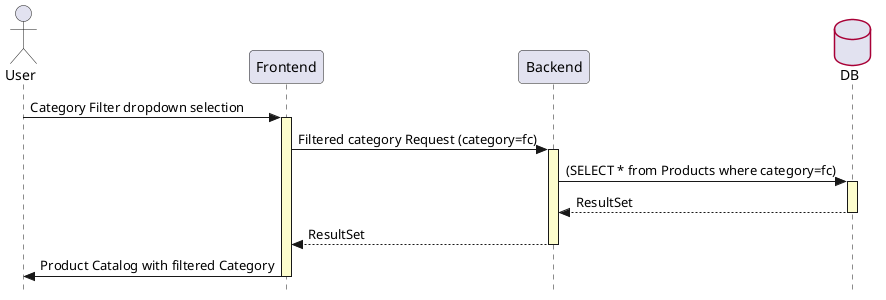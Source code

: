 @startuml

skinparam {
	Style strictuml
	RoundCorner 8
	Sequence {
		LifeLineBackgroundColor #FDFDCD
 
		Stereotype {
			Font {
				Size 11
				Style plain
			}
		}
	}
	DatabaseBorderColor #A80036
}

actor "User" as User
participant "Frontend" as Frontend
participant "Backend" as Backend
database "DB" as Database

User -> Frontend : Category Filter dropdown selection
Frontend ++
Frontend -> Backend++ : Filtered category Request (category=fc)
Backend -> Database++ : (SELECT * from Products where category=fc)
return ResultSet
return ResultSet
Frontend -> User : Product Catalog with filtered Category
Frontend --


@enduml